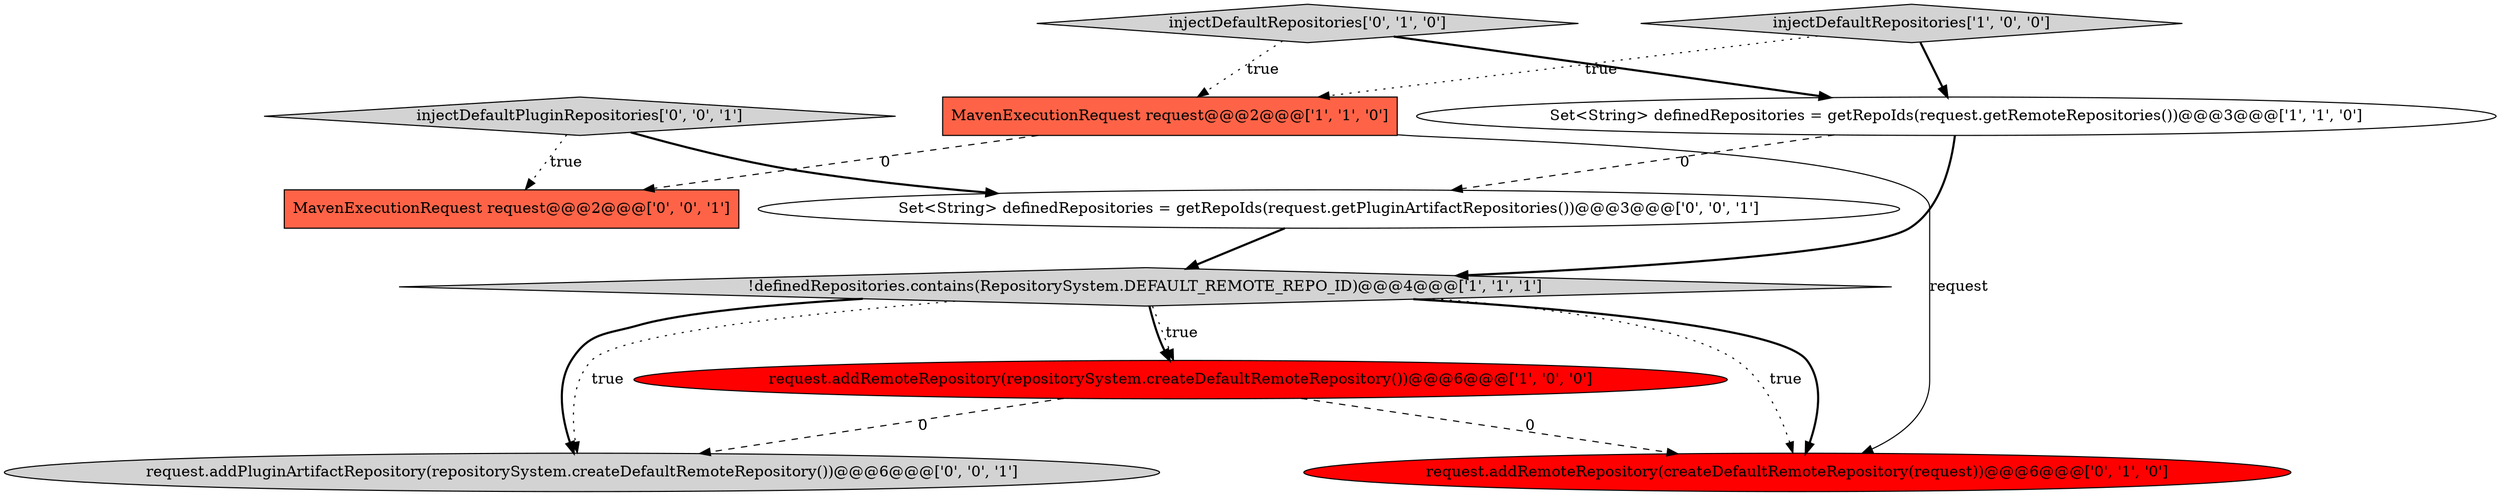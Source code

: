 digraph {
1 [style = filled, label = "request.addRemoteRepository(repositorySystem.createDefaultRemoteRepository())@@@6@@@['1', '0', '0']", fillcolor = red, shape = ellipse image = "AAA1AAABBB1BBB"];
5 [style = filled, label = "injectDefaultRepositories['0', '1', '0']", fillcolor = lightgray, shape = diamond image = "AAA0AAABBB2BBB"];
7 [style = filled, label = "injectDefaultPluginRepositories['0', '0', '1']", fillcolor = lightgray, shape = diamond image = "AAA0AAABBB3BBB"];
0 [style = filled, label = "!definedRepositories.contains(RepositorySystem.DEFAULT_REMOTE_REPO_ID)@@@4@@@['1', '1', '1']", fillcolor = lightgray, shape = diamond image = "AAA0AAABBB1BBB"];
9 [style = filled, label = "MavenExecutionRequest request@@@2@@@['0', '0', '1']", fillcolor = tomato, shape = box image = "AAA0AAABBB3BBB"];
10 [style = filled, label = "Set<String> definedRepositories = getRepoIds(request.getPluginArtifactRepositories())@@@3@@@['0', '0', '1']", fillcolor = white, shape = ellipse image = "AAA0AAABBB3BBB"];
8 [style = filled, label = "request.addPluginArtifactRepository(repositorySystem.createDefaultRemoteRepository())@@@6@@@['0', '0', '1']", fillcolor = lightgray, shape = ellipse image = "AAA0AAABBB3BBB"];
2 [style = filled, label = "MavenExecutionRequest request@@@2@@@['1', '1', '0']", fillcolor = tomato, shape = box image = "AAA0AAABBB1BBB"];
3 [style = filled, label = "injectDefaultRepositories['1', '0', '0']", fillcolor = lightgray, shape = diamond image = "AAA0AAABBB1BBB"];
4 [style = filled, label = "Set<String> definedRepositories = getRepoIds(request.getRemoteRepositories())@@@3@@@['1', '1', '0']", fillcolor = white, shape = ellipse image = "AAA0AAABBB1BBB"];
6 [style = filled, label = "request.addRemoteRepository(createDefaultRemoteRepository(request))@@@6@@@['0', '1', '0']", fillcolor = red, shape = ellipse image = "AAA1AAABBB2BBB"];
0->8 [style = dotted, label="true"];
10->0 [style = bold, label=""];
1->8 [style = dashed, label="0"];
5->2 [style = dotted, label="true"];
7->9 [style = dotted, label="true"];
4->10 [style = dashed, label="0"];
0->6 [style = dotted, label="true"];
2->9 [style = dashed, label="0"];
0->6 [style = bold, label=""];
3->4 [style = bold, label=""];
0->1 [style = bold, label=""];
7->10 [style = bold, label=""];
3->2 [style = dotted, label="true"];
0->1 [style = dotted, label="true"];
5->4 [style = bold, label=""];
2->6 [style = solid, label="request"];
4->0 [style = bold, label=""];
0->8 [style = bold, label=""];
1->6 [style = dashed, label="0"];
}
